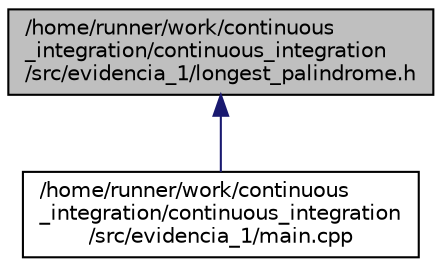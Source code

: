 digraph "/home/runner/work/continuous_integration/continuous_integration/src/evidencia_1/longest_palindrome.h"
{
 // LATEX_PDF_SIZE
  edge [fontname="Helvetica",fontsize="10",labelfontname="Helvetica",labelfontsize="10"];
  node [fontname="Helvetica",fontsize="10",shape=record];
  Node1 [label="/home/runner/work/continuous\l_integration/continuous_integration\l/src/evidencia_1/longest_palindrome.h",height=0.2,width=0.4,color="black", fillcolor="grey75", style="filled", fontcolor="black",tooltip=" "];
  Node1 -> Node2 [dir="back",color="midnightblue",fontsize="10",style="solid",fontname="Helvetica"];
  Node2 [label="/home/runner/work/continuous\l_integration/continuous_integration\l/src/evidencia_1/main.cpp",height=0.2,width=0.4,color="black", fillcolor="white", style="filled",URL="$main_8cpp.html",tooltip=" "];
}
